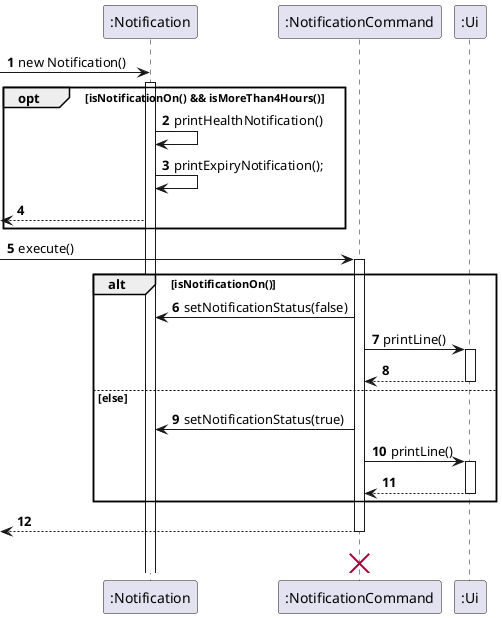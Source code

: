 @startuml
Participant ":Notification" as Notification
Participant ":NotificationCommand" as NotificationCommand

autonumber

create Notification
-> Notification: new Notification()
activate Notification

    opt isNotificationOn() && isMoreThan4Hours()
        Notification -> Notification: printHealthNotification()
        Notification -> Notification: printExpiryNotification();
        <-- Notification
    end


-> NotificationCommand: execute()
activate NotificationCommand

    alt isNotificationOn()
        NotificationCommand -> Notification: setNotificationStatus(false)
        NotificationCommand -> ":Ui": printLine()
        activate ":Ui"
        NotificationCommand <-- ":Ui"
        deactivate ":Ui"

    else else
            NotificationCommand -> Notification: setNotificationStatus(true)
            NotificationCommand -> ":Ui": printLine()
            activate ":Ui"
            NotificationCommand <-- ":Ui"
            deactivate ":Ui"

    end
    <-- NotificationCommand
deactivate NotificationCommand
    <-[hidden]- NotificationCommand
destroy NotificationCommand

@enduml